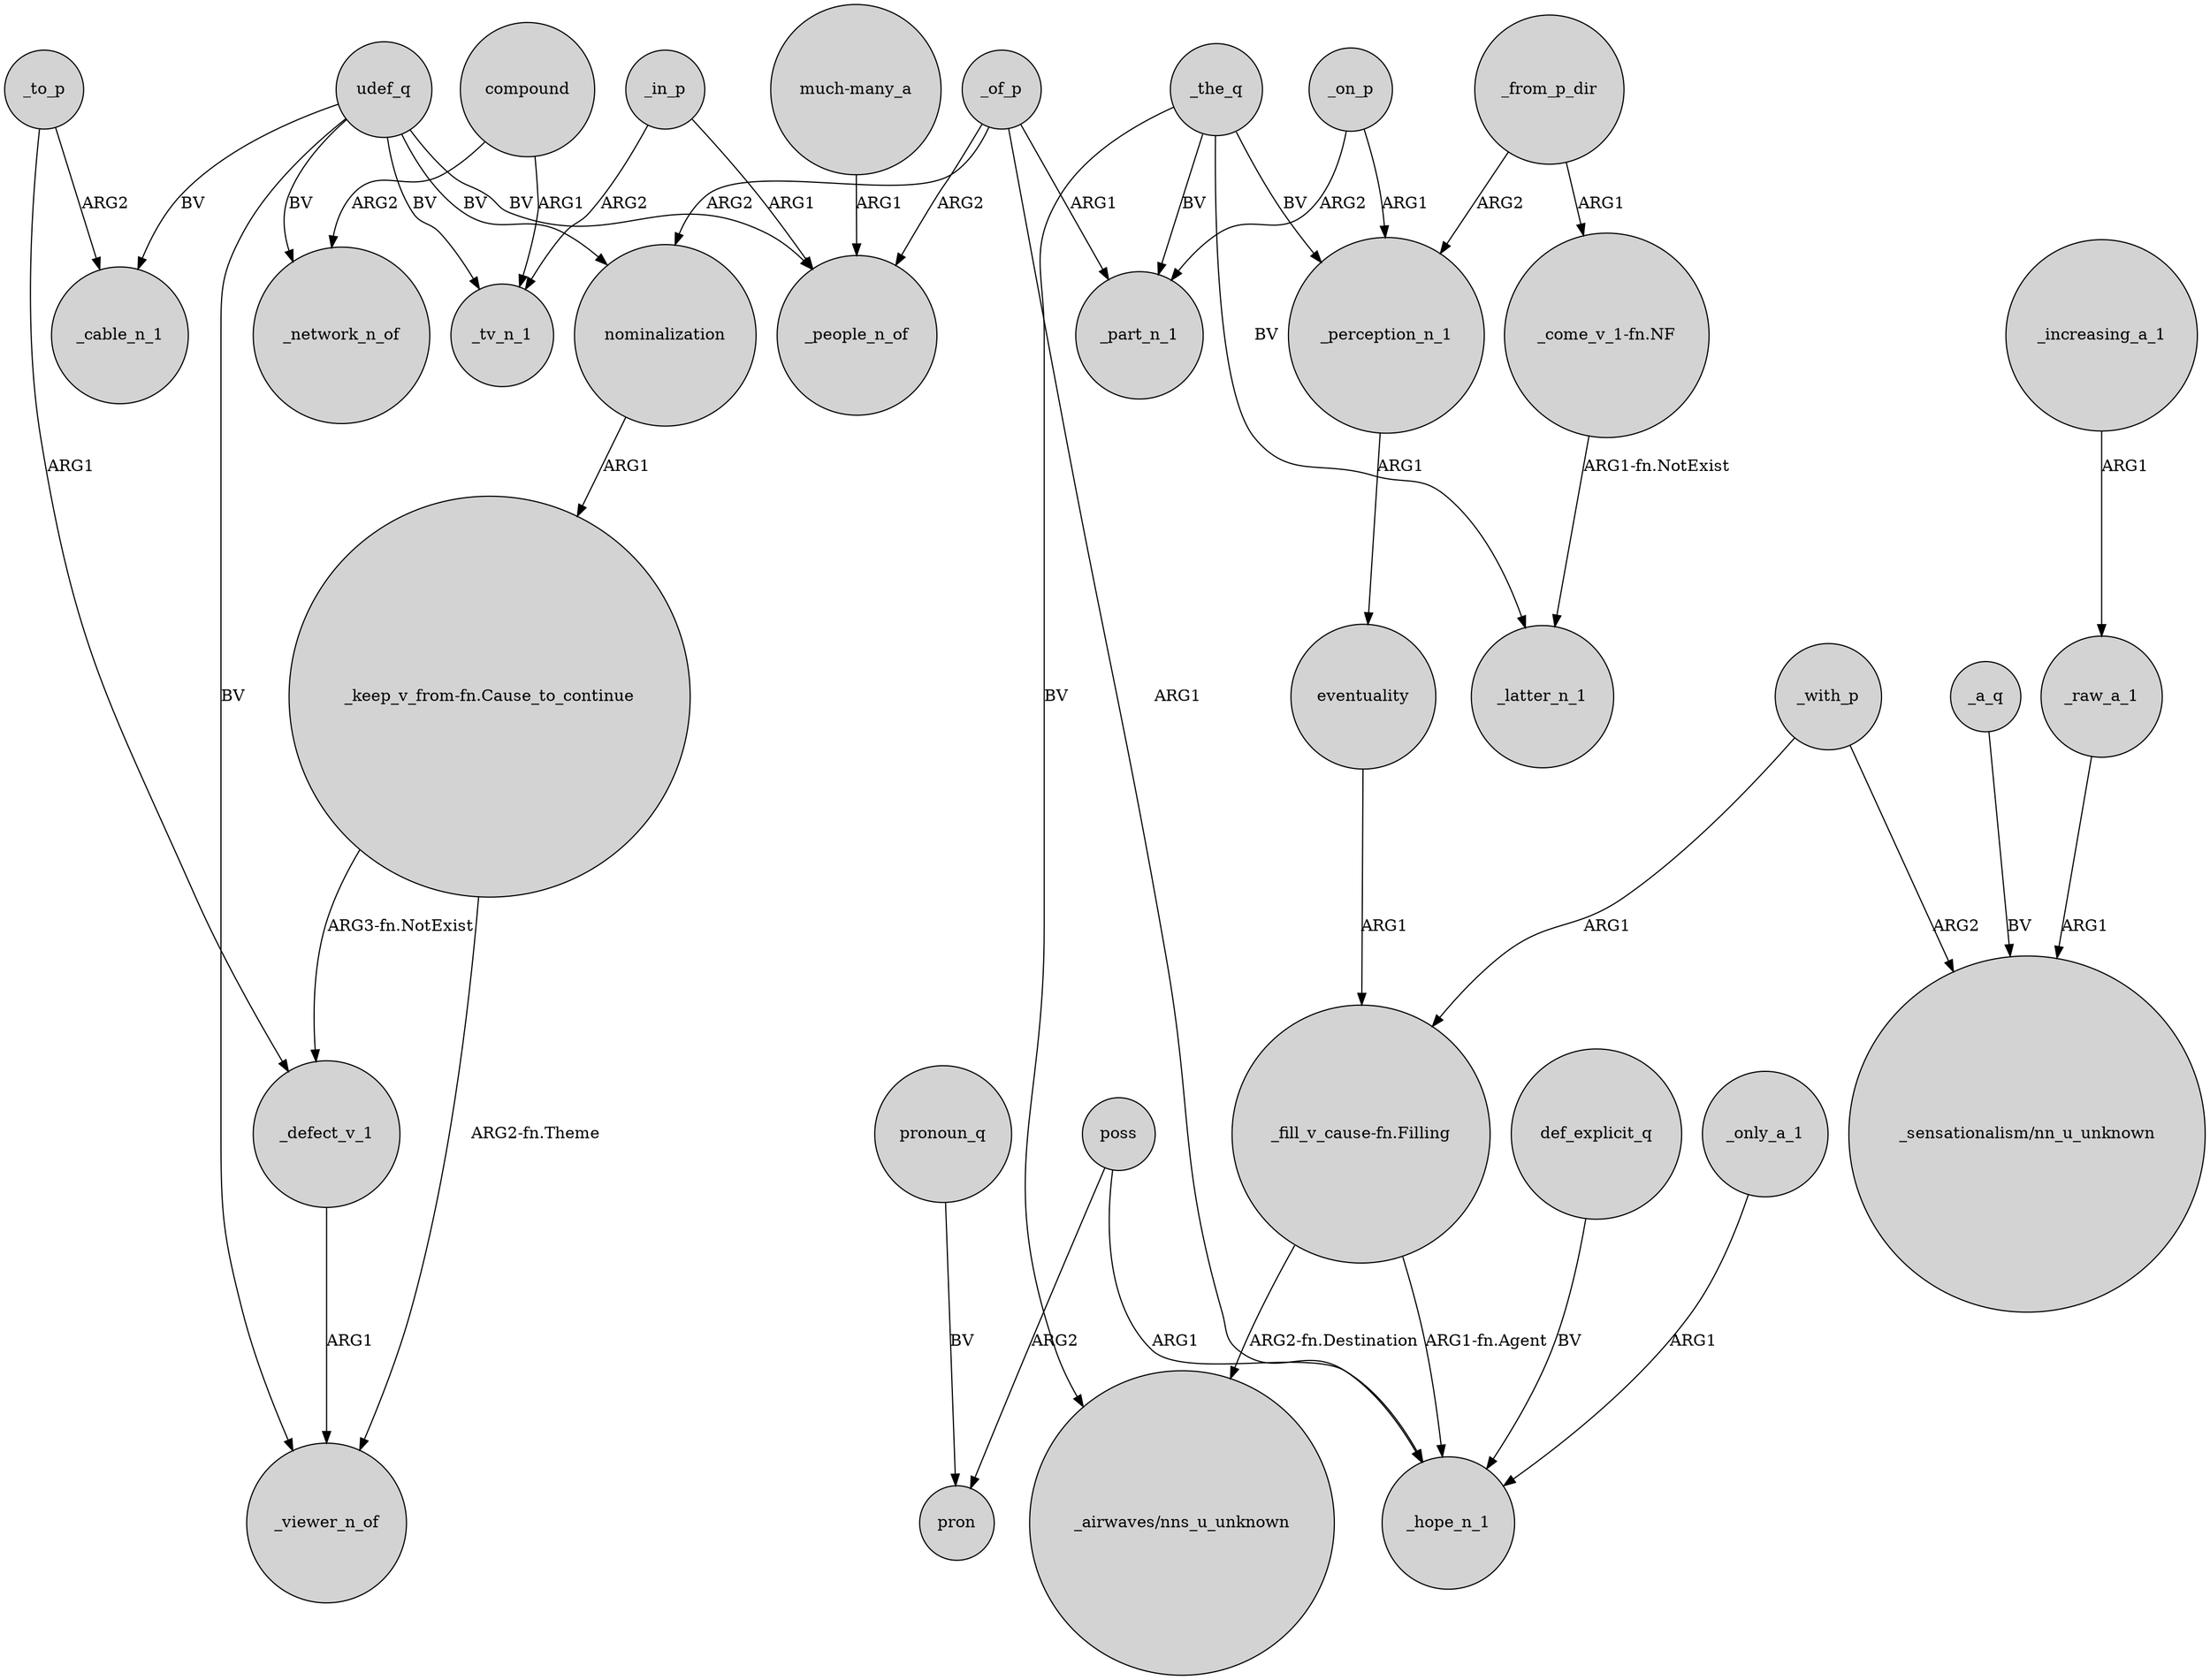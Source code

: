 digraph {
	node [shape=circle style=filled]
	_to_p -> _cable_n_1 [label=ARG2]
	_raw_a_1 -> "_sensationalism/nn_u_unknown" [label=ARG1]
	_on_p -> _part_n_1 [label=ARG2]
	poss -> pron [label=ARG2]
	def_explicit_q -> _hope_n_1 [label=BV]
	"_fill_v_cause-fn.Filling" -> _hope_n_1 [label="ARG1-fn.Agent"]
	udef_q -> _tv_n_1 [label=BV]
	_the_q -> _part_n_1 [label=BV]
	"_fill_v_cause-fn.Filling" -> "_airwaves/nns_u_unknown" [label="ARG2-fn.Destination"]
	_increasing_a_1 -> _raw_a_1 [label=ARG1]
	_defect_v_1 -> _viewer_n_of [label=ARG1]
	_perception_n_1 -> eventuality [label=ARG1]
	"much-many_a" -> _people_n_of [label=ARG1]
	udef_q -> _viewer_n_of [label=BV]
	_of_p -> _part_n_1 [label=ARG1]
	"_come_v_1-fn.NF" -> _latter_n_1 [label="ARG1-fn.NotExist"]
	_only_a_1 -> _hope_n_1 [label=ARG1]
	_the_q -> "_airwaves/nns_u_unknown" [label=BV]
	_the_q -> _latter_n_1 [label=BV]
	udef_q -> _people_n_of [label=BV]
	pronoun_q -> pron [label=BV]
	_of_p -> _people_n_of [label=ARG2]
	compound -> _tv_n_1 [label=ARG1]
	_the_q -> _perception_n_1 [label=BV]
	poss -> _hope_n_1 [label=ARG1]
	_of_p -> _hope_n_1 [label=ARG1]
	_of_p -> nominalization [label=ARG2]
	_to_p -> _defect_v_1 [label=ARG1]
	_in_p -> _people_n_of [label=ARG1]
	_with_p -> "_fill_v_cause-fn.Filling" [label=ARG1]
	nominalization -> "_keep_v_from-fn.Cause_to_continue" [label=ARG1]
	udef_q -> nominalization [label=BV]
	_from_p_dir -> _perception_n_1 [label=ARG2]
	udef_q -> _cable_n_1 [label=BV]
	compound -> _network_n_of [label=ARG2]
	eventuality -> "_fill_v_cause-fn.Filling" [label=ARG1]
	"_keep_v_from-fn.Cause_to_continue" -> _defect_v_1 [label="ARG3-fn.NotExist"]
	_on_p -> _perception_n_1 [label=ARG1]
	_a_q -> "_sensationalism/nn_u_unknown" [label=BV]
	_from_p_dir -> "_come_v_1-fn.NF" [label=ARG1]
	"_keep_v_from-fn.Cause_to_continue" -> _viewer_n_of [label="ARG2-fn.Theme"]
	_with_p -> "_sensationalism/nn_u_unknown" [label=ARG2]
	udef_q -> _network_n_of [label=BV]
	_in_p -> _tv_n_1 [label=ARG2]
}
